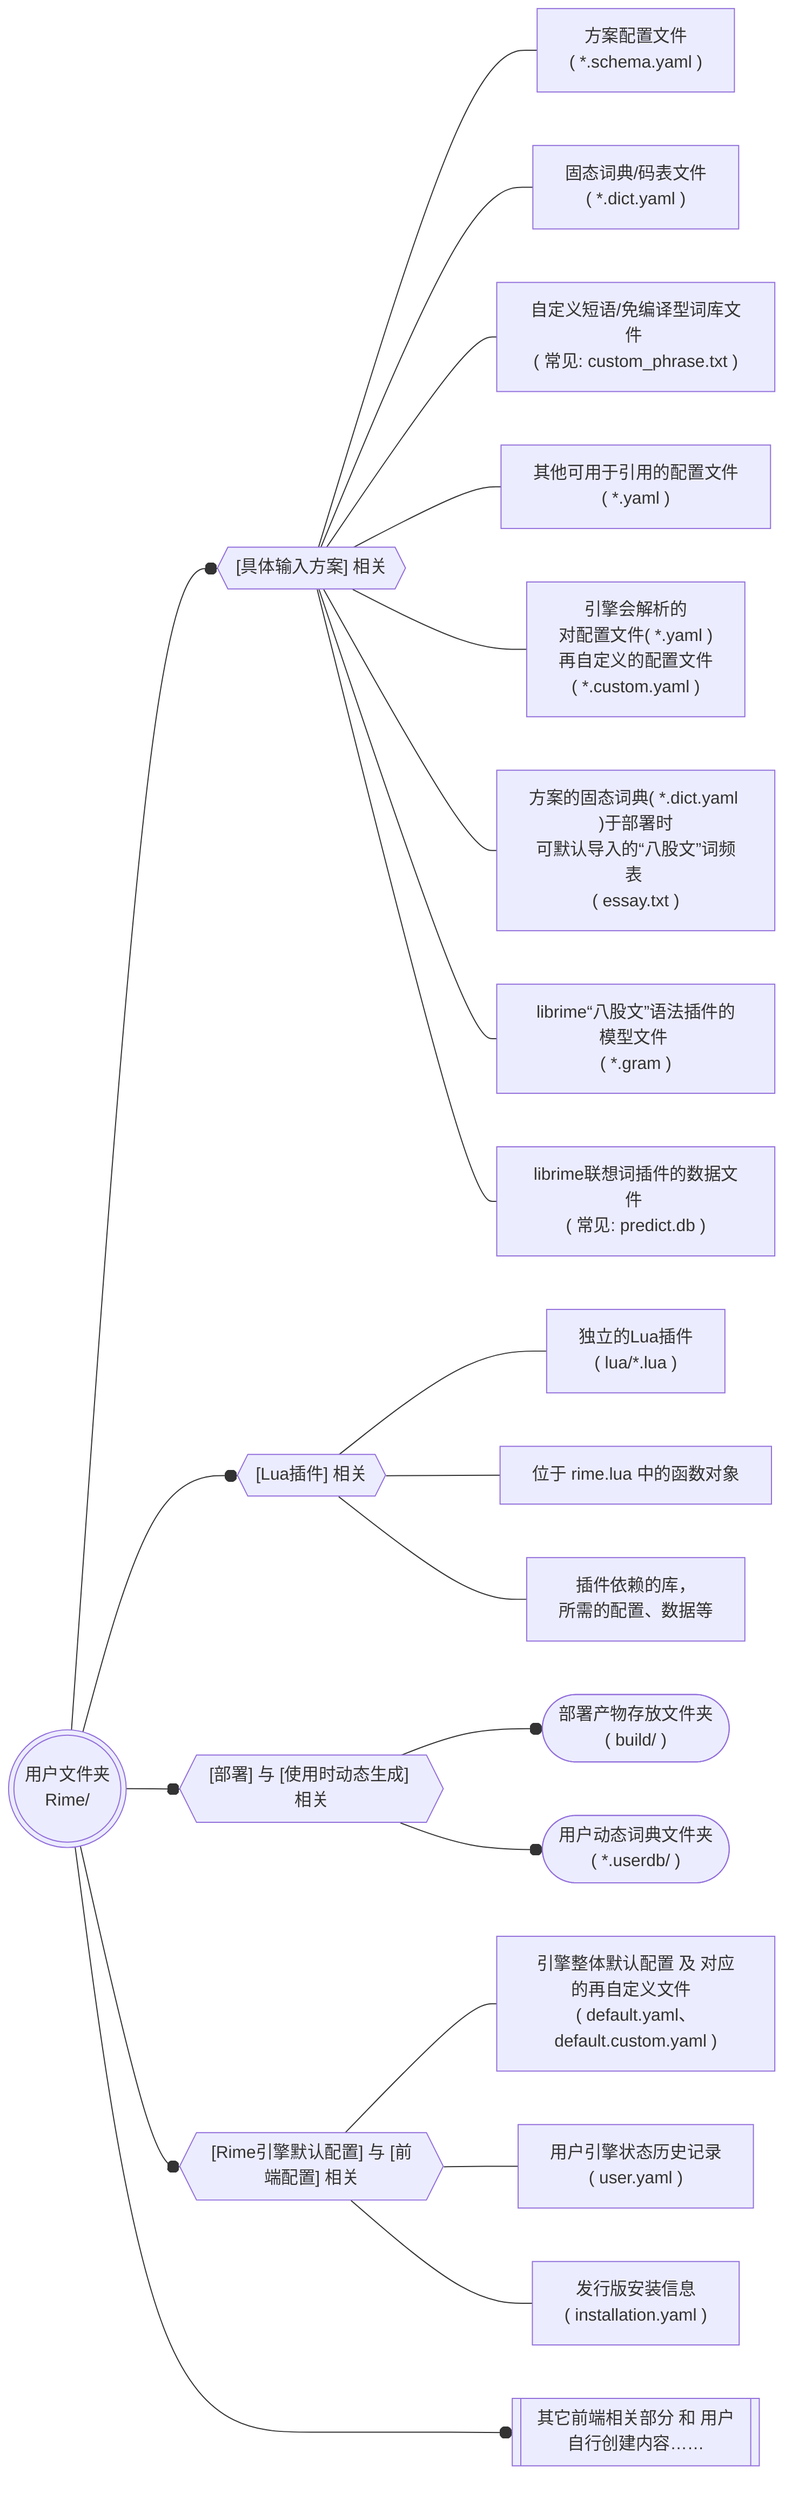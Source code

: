 ---
title: ""
---
	graph LR
	
	R((("用户文件夹 \n Rime/")))
	
	R --o 输入方案{{"[具体输入方案] 相关"}}
	R --o 插件{{"[Lua插件] 相关"}}
	R --o 部署{{"[部署] 与 [使用时动态生成] 相关"}}
	R --o 核心与前端{{"[Rime引擎默认配置] 与 [前端配置] 相关"}}
	
	输入方案 --- a1["方案配置文件 \n( *.schema.yaml )"]
	输入方案 --- a2["固态词典/码表文件 \n( *.dict.yaml )"]
	输入方案 --- a3["自定义短语/免编译型词库文件 \n( 常见: custom_phrase.txt )"]
	输入方案 --- a4["其他可用于引用的配置文件 \n( *.yaml )"]
	输入方案 --- a5["引擎会解析的\n对配置文件( *.yaml )\n再自定义的配置文件 \n( *.custom.yaml )"]
	输入方案 --- a6["方案的固态词典( *.dict.yaml )于部署时\n可默认导入的“八股文”词频表 \n( essay.txt )"]
	输入方案 --- a7["librime“八股文”语法插件的模型文件 \n( *.gram )"]
	输入方案 --- a8["librime联想词插件的数据文件 \n( 常见: predict.db )"]
	
	插件 --- b1["独立的Lua插件 \n( lua/*.lua )"]
	插件 --- b2["位于 rime.lua 中的函数对象"]
	插件 --- b3["插件依赖的库，\n所需的配置、数据等"]
	
	部署 --o c1(["部署产物存放文件夹 \n( build/ )"])
	部署 --o c2(["用户动态词典文件夹 \n( *.userdb/ )"])
	
	核心与前端 --- d1["引擎整体默认配置 及 对应的再自定义文件  \n( default.yaml、default.custom.yaml )"]
	核心与前端 --- d2["用户引擎状态历史记录  \n( user.yaml )"]
	核心与前端 --- d3["发行版安装信息 \n( installation.yaml )"]
	
	R ---o d4[["其它前端相关部分 和 用户自行创建内容……"]]